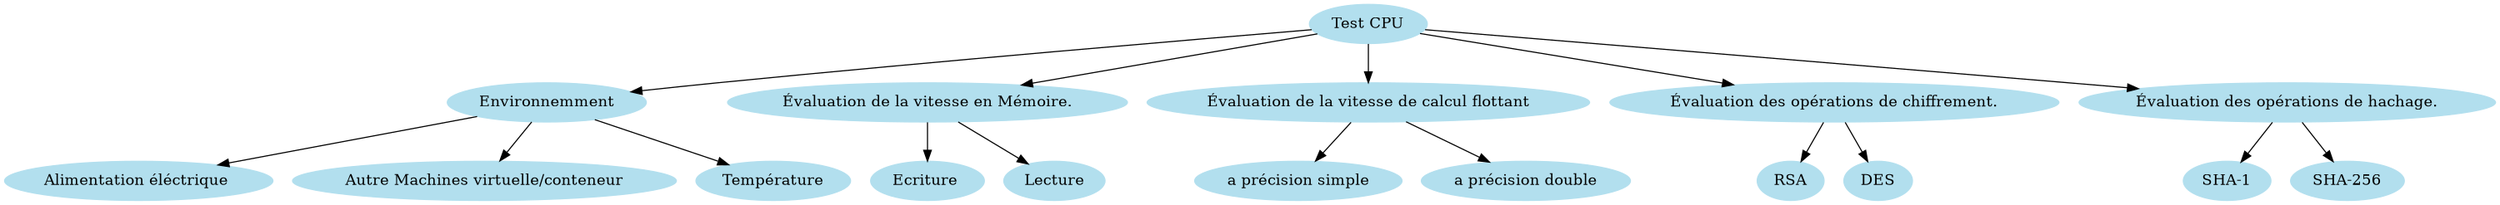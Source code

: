 /* courtesy Ian Darwin and Geoff Collyer, Softquad Inc. */
digraph unix {
	size="20";
	node [color=lightblue2, style=filled];
	"Test CPU" -> "Environnemment";
	"Environnemment" -> "Alimentation éléctrique ";
	"Environnemment" -> "Autre Machines virtuelle/conteneur";
	"Environnemment" -> "Température";
	"Test CPU" -> "Évaluation de la vitesse en Mémoire.";
	"Évaluation de la vitesse en Mémoire." -> "Ecriture ";
	"Évaluation de la vitesse en Mémoire." -> "Lecture";
	"Test CPU" -> "Évaluation de la vitesse de calcul flottant";
	"Évaluation de la vitesse de calcul flottant"->"a précision simple";
	"Évaluation de la vitesse de calcul flottant"->"a précision double";
	"Test CPU" -> "Évaluation des opérations de chiffrement.";
	"Évaluation des opérations de chiffrement." -> "RSA" ;
	"Évaluation des opérations de chiffrement." -> "DES" ;
    "Test CPU" -> "Évaluation des opérations de hachage.";
    "Évaluation des opérations de hachage."-> "SHA-1";
    "Évaluation des opérations de hachage."-> "SHA-256";
}	